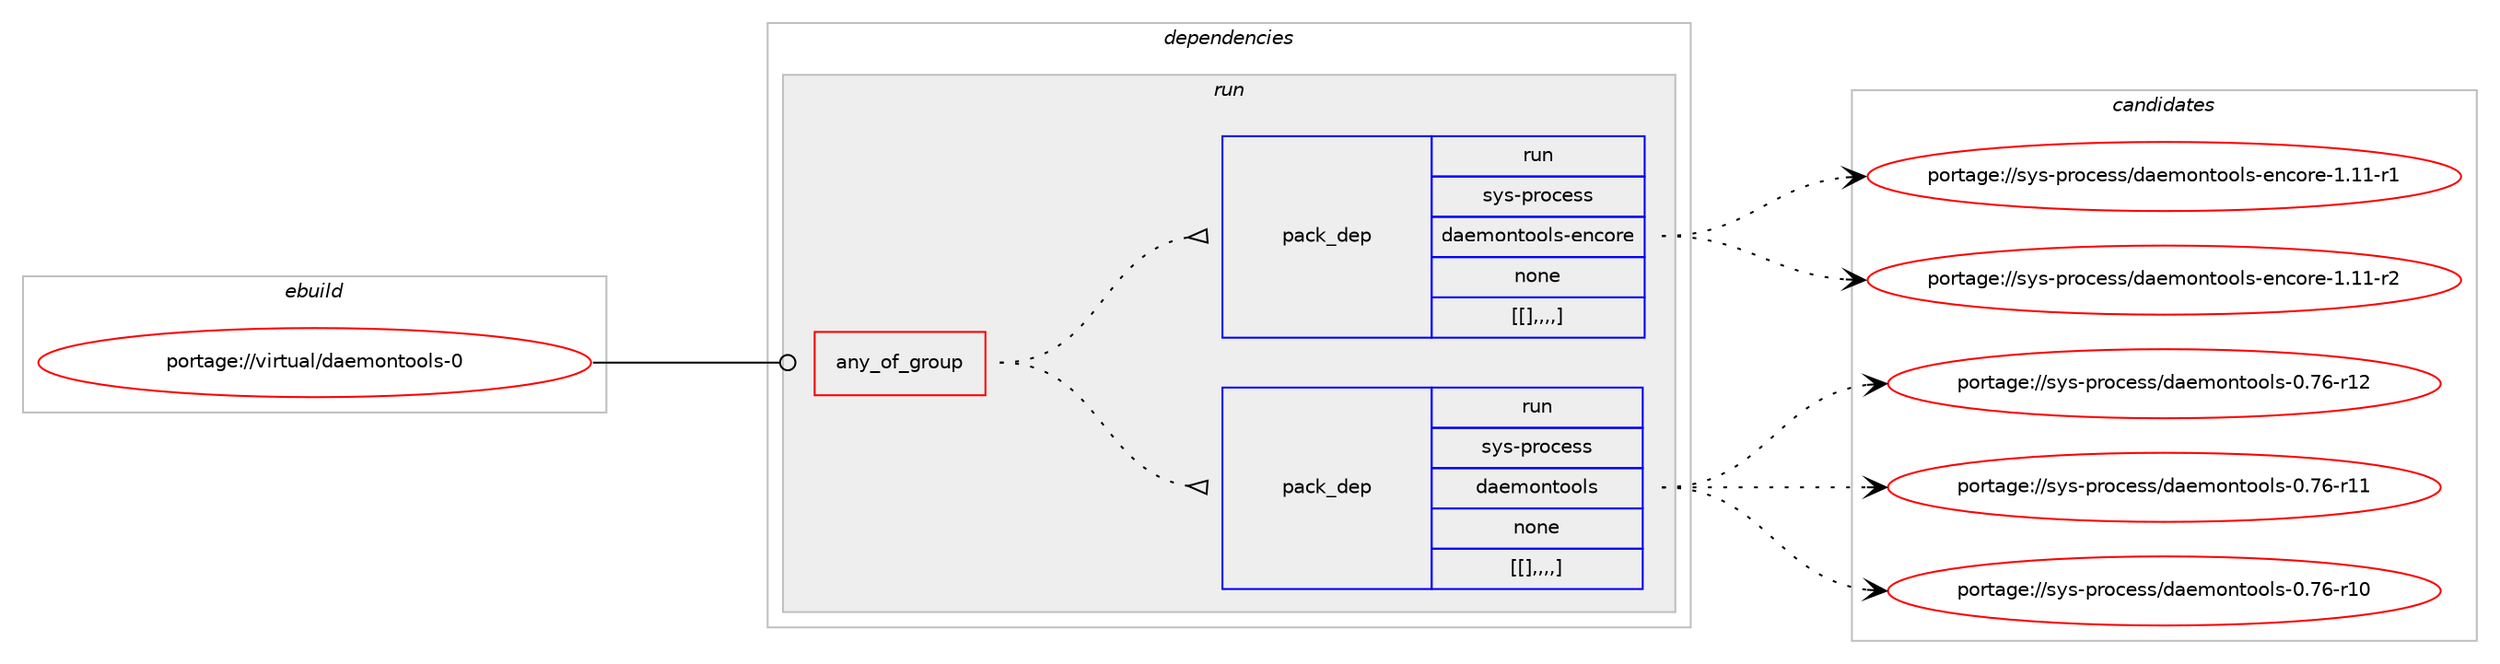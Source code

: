 digraph prolog {

# *************
# Graph options
# *************

newrank=true;
concentrate=true;
compound=true;
graph [rankdir=LR,fontname=Helvetica,fontsize=10,ranksep=1.5];#, ranksep=2.5, nodesep=0.2];
edge  [arrowhead=vee];
node  [fontname=Helvetica,fontsize=10];

# **********
# The ebuild
# **********

subgraph cluster_leftcol {
color=gray;
label=<<i>ebuild</i>>;
id [label="portage://virtual/daemontools-0", color=red, width=4, href="../virtual/daemontools-0.svg"];
}

# ****************
# The dependencies
# ****************

subgraph cluster_midcol {
color=gray;
label=<<i>dependencies</i>>;
subgraph cluster_compile {
fillcolor="#eeeeee";
style=filled;
label=<<i>compile</i>>;
}
subgraph cluster_compileandrun {
fillcolor="#eeeeee";
style=filled;
label=<<i>compile and run</i>>;
}
subgraph cluster_run {
fillcolor="#eeeeee";
style=filled;
label=<<i>run</i>>;
subgraph any26 {
dependency1476 [label=<<TABLE BORDER="0" CELLBORDER="1" CELLSPACING="0" CELLPADDING="4"><TR><TD CELLPADDING="10">any_of_group</TD></TR></TABLE>>, shape=none, color=red];subgraph pack1141 {
dependency1479 [label=<<TABLE BORDER="0" CELLBORDER="1" CELLSPACING="0" CELLPADDING="4" WIDTH="220"><TR><TD ROWSPAN="6" CELLPADDING="30">pack_dep</TD></TR><TR><TD WIDTH="110">run</TD></TR><TR><TD>sys-process</TD></TR><TR><TD>daemontools</TD></TR><TR><TD>none</TD></TR><TR><TD>[[],,,,]</TD></TR></TABLE>>, shape=none, color=blue];
}
dependency1476:e -> dependency1479:w [weight=20,style="dotted",arrowhead="oinv"];
subgraph pack1145 {
dependency1482 [label=<<TABLE BORDER="0" CELLBORDER="1" CELLSPACING="0" CELLPADDING="4" WIDTH="220"><TR><TD ROWSPAN="6" CELLPADDING="30">pack_dep</TD></TR><TR><TD WIDTH="110">run</TD></TR><TR><TD>sys-process</TD></TR><TR><TD>daemontools-encore</TD></TR><TR><TD>none</TD></TR><TR><TD>[[],,,,]</TD></TR></TABLE>>, shape=none, color=blue];
}
dependency1476:e -> dependency1482:w [weight=20,style="dotted",arrowhead="oinv"];
}
id:e -> dependency1476:w [weight=20,style="solid",arrowhead="odot"];
}
}

# **************
# The candidates
# **************

subgraph cluster_choices {
rank=same;
color=gray;
label=<<i>candidates</i>>;

subgraph choice1022 {
color=black;
nodesep=1;
choice115121115451121141119910111511547100971011091111101161111111081154548465554451144950 [label="portage://sys-process/daemontools-0.76-r12", color=red, width=4,href="../sys-process/daemontools-0.76-r12.svg"];
choice115121115451121141119910111511547100971011091111101161111111081154548465554451144949 [label="portage://sys-process/daemontools-0.76-r11", color=red, width=4,href="../sys-process/daemontools-0.76-r11.svg"];
choice115121115451121141119910111511547100971011091111101161111111081154548465554451144948 [label="portage://sys-process/daemontools-0.76-r10", color=red, width=4,href="../sys-process/daemontools-0.76-r10.svg"];
dependency1479:e -> choice115121115451121141119910111511547100971011091111101161111111081154548465554451144950:w [style=dotted,weight="100"];
dependency1479:e -> choice115121115451121141119910111511547100971011091111101161111111081154548465554451144949:w [style=dotted,weight="100"];
dependency1479:e -> choice115121115451121141119910111511547100971011091111101161111111081154548465554451144948:w [style=dotted,weight="100"];
}
subgraph choice1028 {
color=black;
nodesep=1;
choice11512111545112114111991011151154710097101109111110116111111108115451011109911111410145494649494511450 [label="portage://sys-process/daemontools-encore-1.11-r2", color=red, width=4,href="../sys-process/daemontools-encore-1.11-r2.svg"];
choice11512111545112114111991011151154710097101109111110116111111108115451011109911111410145494649494511449 [label="portage://sys-process/daemontools-encore-1.11-r1", color=red, width=4,href="../sys-process/daemontools-encore-1.11-r1.svg"];
dependency1482:e -> choice11512111545112114111991011151154710097101109111110116111111108115451011109911111410145494649494511450:w [style=dotted,weight="100"];
dependency1482:e -> choice11512111545112114111991011151154710097101109111110116111111108115451011109911111410145494649494511449:w [style=dotted,weight="100"];
}
}

}
